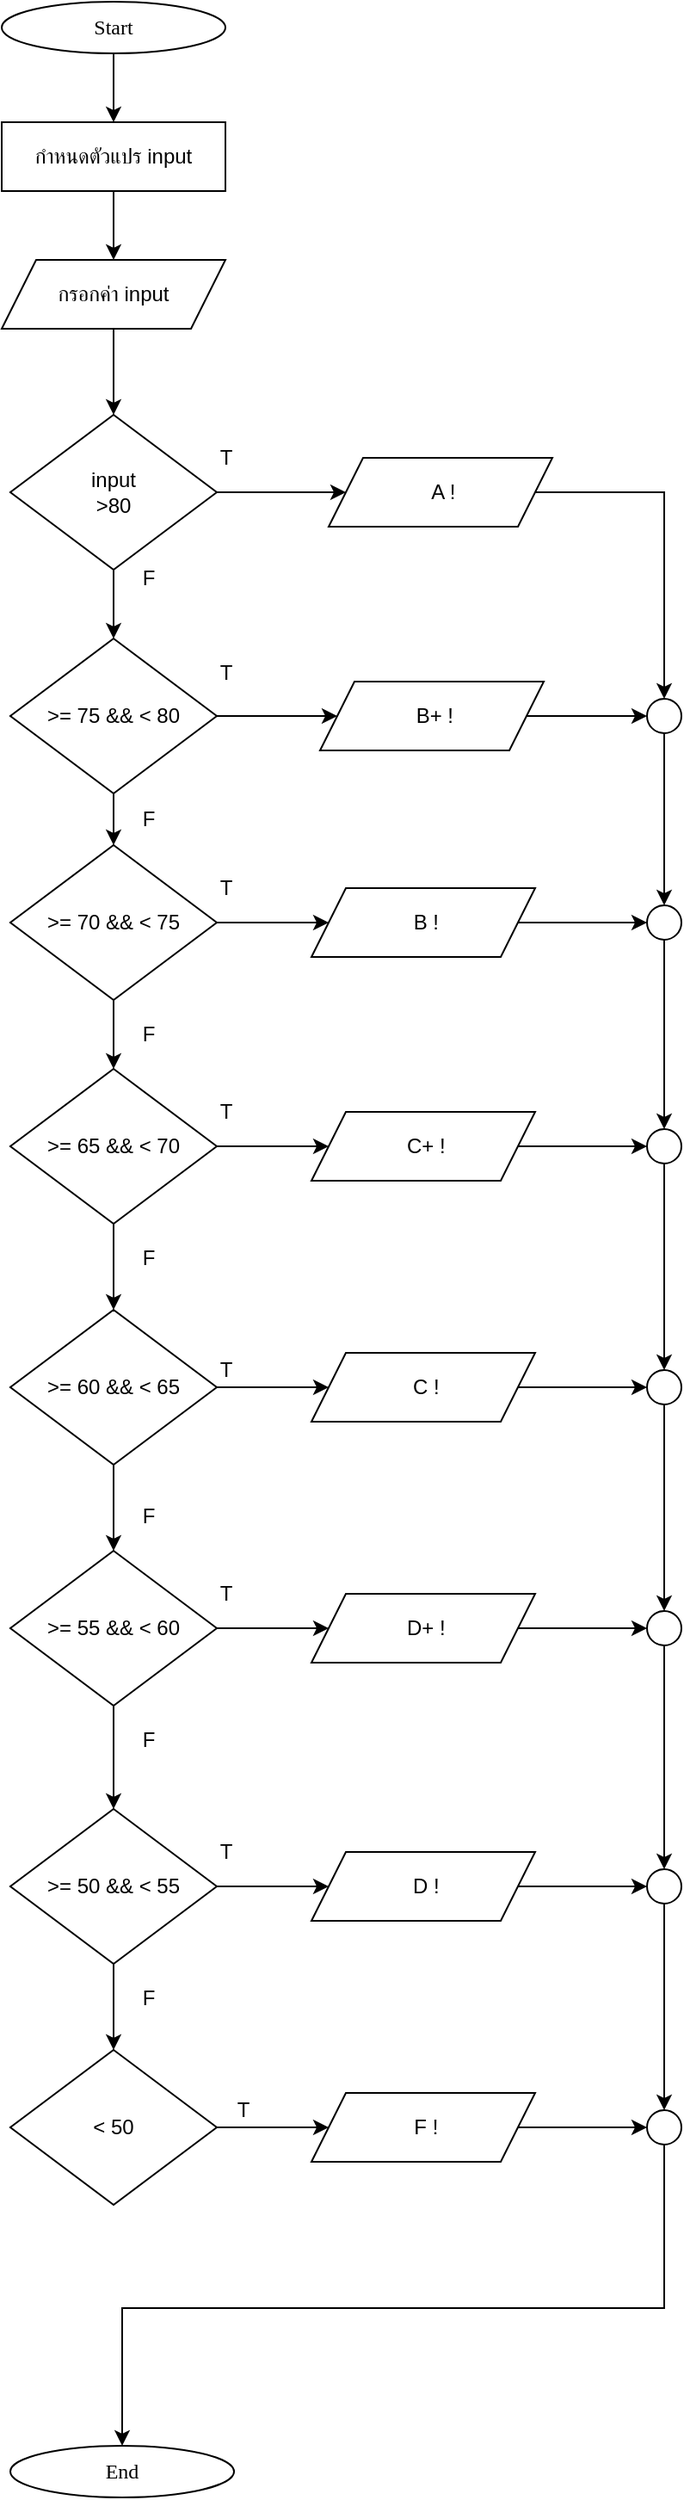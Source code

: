 <mxfile version="24.9.2">
  <diagram name="Page-1" id="AHYE6JHrMXzp6rr6YUCm">
    <mxGraphModel dx="1284" dy="1335" grid="1" gridSize="10" guides="1" tooltips="1" connect="1" arrows="1" fold="1" page="1" pageScale="1" pageWidth="850" pageHeight="1100" math="0" shadow="0">
      <root>
        <mxCell id="0" />
        <mxCell id="1" parent="0" />
        <mxCell id="DNTLOJVToYpotqmwzTOn-7" value="" style="edgeStyle=orthogonalEdgeStyle;rounded=0;orthogonalLoop=1;jettySize=auto;html=1;" edge="1" parent="1" source="DNTLOJVToYpotqmwzTOn-1" target="DNTLOJVToYpotqmwzTOn-4">
          <mxGeometry relative="1" as="geometry" />
        </mxCell>
        <mxCell id="DNTLOJVToYpotqmwzTOn-1" value="&lt;font data-font-src=&quot;https://fonts.googleapis.com/css?family=Sarabun&quot; face=&quot;Sarabun&quot;&gt;Start&lt;/font&gt;" style="ellipse;whiteSpace=wrap;html=1;" vertex="1" parent="1">
          <mxGeometry x="-800.0" y="-1050" width="130" height="30" as="geometry" />
        </mxCell>
        <mxCell id="DNTLOJVToYpotqmwzTOn-6" value="" style="edgeStyle=orthogonalEdgeStyle;rounded=0;orthogonalLoop=1;jettySize=auto;html=1;" edge="1" parent="1" source="DNTLOJVToYpotqmwzTOn-4" target="DNTLOJVToYpotqmwzTOn-5">
          <mxGeometry relative="1" as="geometry" />
        </mxCell>
        <mxCell id="DNTLOJVToYpotqmwzTOn-4" value="กำหนดตัวแปร input" style="rounded=0;whiteSpace=wrap;html=1;" vertex="1" parent="1">
          <mxGeometry x="-800.0" y="-980" width="130" height="40" as="geometry" />
        </mxCell>
        <mxCell id="DNTLOJVToYpotqmwzTOn-9" value="" style="edgeStyle=orthogonalEdgeStyle;rounded=0;orthogonalLoop=1;jettySize=auto;html=1;" edge="1" parent="1" source="DNTLOJVToYpotqmwzTOn-5" target="DNTLOJVToYpotqmwzTOn-8">
          <mxGeometry relative="1" as="geometry" />
        </mxCell>
        <mxCell id="DNTLOJVToYpotqmwzTOn-5" value="กรอกค่า input" style="rounded=0;whiteSpace=wrap;html=1;shape=parallelogram;perimeter=parallelogramPerimeter;fixedSize=1;" vertex="1" parent="1">
          <mxGeometry x="-800.0" y="-900" width="130" height="40" as="geometry" />
        </mxCell>
        <mxCell id="DNTLOJVToYpotqmwzTOn-16" value="" style="edgeStyle=orthogonalEdgeStyle;rounded=0;orthogonalLoop=1;jettySize=auto;html=1;" edge="1" parent="1" source="DNTLOJVToYpotqmwzTOn-8" target="DNTLOJVToYpotqmwzTOn-10">
          <mxGeometry relative="1" as="geometry" />
        </mxCell>
        <mxCell id="DNTLOJVToYpotqmwzTOn-25" value="" style="edgeStyle=orthogonalEdgeStyle;rounded=0;orthogonalLoop=1;jettySize=auto;html=1;" edge="1" parent="1" source="DNTLOJVToYpotqmwzTOn-8" target="DNTLOJVToYpotqmwzTOn-24">
          <mxGeometry relative="1" as="geometry" />
        </mxCell>
        <mxCell id="DNTLOJVToYpotqmwzTOn-8" value="input&lt;div&gt;&amp;gt;80&lt;/div&gt;" style="rhombus;whiteSpace=wrap;html=1;" vertex="1" parent="1">
          <mxGeometry x="-795" y="-810" width="120" height="90" as="geometry" />
        </mxCell>
        <mxCell id="DNTLOJVToYpotqmwzTOn-17" value="" style="edgeStyle=orthogonalEdgeStyle;rounded=0;orthogonalLoop=1;jettySize=auto;html=1;" edge="1" parent="1" source="DNTLOJVToYpotqmwzTOn-10" target="DNTLOJVToYpotqmwzTOn-11">
          <mxGeometry relative="1" as="geometry" />
        </mxCell>
        <mxCell id="DNTLOJVToYpotqmwzTOn-10" value="&amp;gt;= 75 &amp;amp;&amp;amp;&amp;nbsp;&lt;span style=&quot;background-color: initial;&quot;&gt;&amp;lt; 80&lt;/span&gt;" style="rhombus;whiteSpace=wrap;html=1;" vertex="1" parent="1">
          <mxGeometry x="-795" y="-680" width="120" height="90" as="geometry" />
        </mxCell>
        <mxCell id="DNTLOJVToYpotqmwzTOn-18" value="" style="edgeStyle=orthogonalEdgeStyle;rounded=0;orthogonalLoop=1;jettySize=auto;html=1;" edge="1" parent="1" source="DNTLOJVToYpotqmwzTOn-11" target="DNTLOJVToYpotqmwzTOn-12">
          <mxGeometry relative="1" as="geometry" />
        </mxCell>
        <mxCell id="DNTLOJVToYpotqmwzTOn-11" value="&amp;gt;= 70 &amp;amp;&amp;amp; &amp;lt; 75" style="rhombus;whiteSpace=wrap;html=1;" vertex="1" parent="1">
          <mxGeometry x="-795" y="-560" width="120" height="90" as="geometry" />
        </mxCell>
        <mxCell id="DNTLOJVToYpotqmwzTOn-19" value="" style="edgeStyle=orthogonalEdgeStyle;rounded=0;orthogonalLoop=1;jettySize=auto;html=1;" edge="1" parent="1" source="DNTLOJVToYpotqmwzTOn-12" target="DNTLOJVToYpotqmwzTOn-13">
          <mxGeometry relative="1" as="geometry" />
        </mxCell>
        <mxCell id="DNTLOJVToYpotqmwzTOn-12" value="&amp;gt;= 65 &amp;amp;&amp;amp; &amp;lt; 70" style="rhombus;whiteSpace=wrap;html=1;" vertex="1" parent="1">
          <mxGeometry x="-795" y="-430" width="120" height="90" as="geometry" />
        </mxCell>
        <mxCell id="DNTLOJVToYpotqmwzTOn-20" value="" style="edgeStyle=orthogonalEdgeStyle;rounded=0;orthogonalLoop=1;jettySize=auto;html=1;" edge="1" parent="1" source="DNTLOJVToYpotqmwzTOn-13" target="DNTLOJVToYpotqmwzTOn-14">
          <mxGeometry relative="1" as="geometry" />
        </mxCell>
        <mxCell id="DNTLOJVToYpotqmwzTOn-13" value="&amp;gt;= 60 &amp;amp;&amp;amp; &amp;lt; 65" style="rhombus;whiteSpace=wrap;html=1;" vertex="1" parent="1">
          <mxGeometry x="-795" y="-290" width="120" height="90" as="geometry" />
        </mxCell>
        <mxCell id="DNTLOJVToYpotqmwzTOn-21" value="" style="edgeStyle=orthogonalEdgeStyle;rounded=0;orthogonalLoop=1;jettySize=auto;html=1;" edge="1" parent="1" source="DNTLOJVToYpotqmwzTOn-14" target="DNTLOJVToYpotqmwzTOn-15">
          <mxGeometry relative="1" as="geometry" />
        </mxCell>
        <mxCell id="DNTLOJVToYpotqmwzTOn-14" value="&amp;gt;= 55 &amp;amp;&amp;amp; &amp;lt; 60" style="rhombus;whiteSpace=wrap;html=1;" vertex="1" parent="1">
          <mxGeometry x="-795" y="-150" width="120" height="90" as="geometry" />
        </mxCell>
        <mxCell id="DNTLOJVToYpotqmwzTOn-23" value="" style="edgeStyle=orthogonalEdgeStyle;rounded=0;orthogonalLoop=1;jettySize=auto;html=1;" edge="1" parent="1" source="DNTLOJVToYpotqmwzTOn-15" target="DNTLOJVToYpotqmwzTOn-22">
          <mxGeometry relative="1" as="geometry" />
        </mxCell>
        <mxCell id="DNTLOJVToYpotqmwzTOn-15" value="&amp;gt;= 50 &amp;amp;&amp;amp; &amp;lt; 55" style="rhombus;whiteSpace=wrap;html=1;" vertex="1" parent="1">
          <mxGeometry x="-795" width="120" height="90" as="geometry" />
        </mxCell>
        <mxCell id="DNTLOJVToYpotqmwzTOn-22" value="&amp;lt; 50" style="rhombus;whiteSpace=wrap;html=1;" vertex="1" parent="1">
          <mxGeometry x="-795" y="140" width="120" height="90" as="geometry" />
        </mxCell>
        <mxCell id="DNTLOJVToYpotqmwzTOn-56" style="edgeStyle=orthogonalEdgeStyle;rounded=0;orthogonalLoop=1;jettySize=auto;html=1;entryX=0.5;entryY=0;entryDx=0;entryDy=0;" edge="1" parent="1" source="DNTLOJVToYpotqmwzTOn-24" target="DNTLOJVToYpotqmwzTOn-30">
          <mxGeometry relative="1" as="geometry" />
        </mxCell>
        <mxCell id="DNTLOJVToYpotqmwzTOn-24" value="&amp;nbsp;A !" style="rounded=0;whiteSpace=wrap;html=1;shape=parallelogram;perimeter=parallelogramPerimeter;fixedSize=1;" vertex="1" parent="1">
          <mxGeometry x="-610.0" y="-785" width="130" height="40" as="geometry" />
        </mxCell>
        <mxCell id="DNTLOJVToYpotqmwzTOn-55" value="" style="edgeStyle=orthogonalEdgeStyle;rounded=0;orthogonalLoop=1;jettySize=auto;html=1;" edge="1" parent="1" source="DNTLOJVToYpotqmwzTOn-28" target="DNTLOJVToYpotqmwzTOn-30">
          <mxGeometry relative="1" as="geometry" />
        </mxCell>
        <mxCell id="DNTLOJVToYpotqmwzTOn-28" value="&amp;nbsp;B+ !" style="rounded=0;whiteSpace=wrap;html=1;shape=parallelogram;perimeter=parallelogramPerimeter;fixedSize=1;" vertex="1" parent="1">
          <mxGeometry x="-615.0" y="-655" width="130" height="40" as="geometry" />
        </mxCell>
        <mxCell id="DNTLOJVToYpotqmwzTOn-29" value="" style="edgeStyle=orthogonalEdgeStyle;rounded=0;orthogonalLoop=1;jettySize=auto;html=1;exitX=1;exitY=0.5;exitDx=0;exitDy=0;" edge="1" target="DNTLOJVToYpotqmwzTOn-28" parent="1" source="DNTLOJVToYpotqmwzTOn-10">
          <mxGeometry relative="1" as="geometry">
            <mxPoint x="-680" y="-635" as="sourcePoint" />
          </mxGeometry>
        </mxCell>
        <mxCell id="DNTLOJVToYpotqmwzTOn-57" value="" style="edgeStyle=orthogonalEdgeStyle;rounded=0;orthogonalLoop=1;jettySize=auto;html=1;" edge="1" parent="1" source="DNTLOJVToYpotqmwzTOn-30" target="DNTLOJVToYpotqmwzTOn-31">
          <mxGeometry relative="1" as="geometry" />
        </mxCell>
        <mxCell id="DNTLOJVToYpotqmwzTOn-30" value="" style="ellipse;whiteSpace=wrap;html=1;aspect=fixed;" vertex="1" parent="1">
          <mxGeometry x="-425" y="-645" width="20" height="20" as="geometry" />
        </mxCell>
        <mxCell id="DNTLOJVToYpotqmwzTOn-58" value="" style="edgeStyle=orthogonalEdgeStyle;rounded=0;orthogonalLoop=1;jettySize=auto;html=1;" edge="1" parent="1" source="DNTLOJVToYpotqmwzTOn-31" target="DNTLOJVToYpotqmwzTOn-34">
          <mxGeometry relative="1" as="geometry" />
        </mxCell>
        <mxCell id="DNTLOJVToYpotqmwzTOn-31" value="" style="ellipse;whiteSpace=wrap;html=1;aspect=fixed;" vertex="1" parent="1">
          <mxGeometry x="-425" y="-525" width="20" height="20" as="geometry" />
        </mxCell>
        <mxCell id="DNTLOJVToYpotqmwzTOn-32" value="" style="edgeStyle=orthogonalEdgeStyle;rounded=0;orthogonalLoop=1;jettySize=auto;html=1;exitX=1;exitY=0.5;exitDx=0;exitDy=0;" edge="1" target="DNTLOJVToYpotqmwzTOn-33" parent="1" source="DNTLOJVToYpotqmwzTOn-11">
          <mxGeometry relative="1" as="geometry">
            <mxPoint x="-670" y="-515" as="sourcePoint" />
          </mxGeometry>
        </mxCell>
        <mxCell id="DNTLOJVToYpotqmwzTOn-54" value="" style="edgeStyle=orthogonalEdgeStyle;rounded=0;orthogonalLoop=1;jettySize=auto;html=1;" edge="1" parent="1" source="DNTLOJVToYpotqmwzTOn-33" target="DNTLOJVToYpotqmwzTOn-31">
          <mxGeometry relative="1" as="geometry" />
        </mxCell>
        <mxCell id="DNTLOJVToYpotqmwzTOn-33" value="&amp;nbsp;B !" style="rounded=0;whiteSpace=wrap;html=1;shape=parallelogram;perimeter=parallelogramPerimeter;fixedSize=1;" vertex="1" parent="1">
          <mxGeometry x="-620.0" y="-535" width="130" height="40" as="geometry" />
        </mxCell>
        <mxCell id="DNTLOJVToYpotqmwzTOn-59" style="edgeStyle=orthogonalEdgeStyle;rounded=0;orthogonalLoop=1;jettySize=auto;html=1;entryX=0.5;entryY=0;entryDx=0;entryDy=0;" edge="1" parent="1" source="DNTLOJVToYpotqmwzTOn-34" target="DNTLOJVToYpotqmwzTOn-37">
          <mxGeometry relative="1" as="geometry" />
        </mxCell>
        <mxCell id="DNTLOJVToYpotqmwzTOn-34" value="" style="ellipse;whiteSpace=wrap;html=1;aspect=fixed;" vertex="1" parent="1">
          <mxGeometry x="-425" y="-395" width="20" height="20" as="geometry" />
        </mxCell>
        <mxCell id="DNTLOJVToYpotqmwzTOn-35" value="" style="edgeStyle=orthogonalEdgeStyle;rounded=0;orthogonalLoop=1;jettySize=auto;html=1;exitX=1;exitY=0.5;exitDx=0;exitDy=0;" edge="1" target="DNTLOJVToYpotqmwzTOn-36" parent="1" source="DNTLOJVToYpotqmwzTOn-12">
          <mxGeometry relative="1" as="geometry">
            <mxPoint x="-670" y="-385" as="sourcePoint" />
          </mxGeometry>
        </mxCell>
        <mxCell id="DNTLOJVToYpotqmwzTOn-53" value="" style="edgeStyle=orthogonalEdgeStyle;rounded=0;orthogonalLoop=1;jettySize=auto;html=1;" edge="1" parent="1" source="DNTLOJVToYpotqmwzTOn-36" target="DNTLOJVToYpotqmwzTOn-34">
          <mxGeometry relative="1" as="geometry" />
        </mxCell>
        <mxCell id="DNTLOJVToYpotqmwzTOn-36" value="&amp;nbsp;C+ !" style="rounded=0;whiteSpace=wrap;html=1;shape=parallelogram;perimeter=parallelogramPerimeter;fixedSize=1;" vertex="1" parent="1">
          <mxGeometry x="-620.0" y="-405" width="130" height="40" as="geometry" />
        </mxCell>
        <mxCell id="DNTLOJVToYpotqmwzTOn-60" style="edgeStyle=orthogonalEdgeStyle;rounded=0;orthogonalLoop=1;jettySize=auto;html=1;entryX=0.5;entryY=0;entryDx=0;entryDy=0;" edge="1" parent="1" source="DNTLOJVToYpotqmwzTOn-37" target="DNTLOJVToYpotqmwzTOn-40">
          <mxGeometry relative="1" as="geometry" />
        </mxCell>
        <mxCell id="DNTLOJVToYpotqmwzTOn-37" value="" style="ellipse;whiteSpace=wrap;html=1;aspect=fixed;" vertex="1" parent="1">
          <mxGeometry x="-425" y="-255" width="20" height="20" as="geometry" />
        </mxCell>
        <mxCell id="DNTLOJVToYpotqmwzTOn-38" value="" style="edgeStyle=orthogonalEdgeStyle;rounded=0;orthogonalLoop=1;jettySize=auto;html=1;exitX=1;exitY=0.5;exitDx=0;exitDy=0;" edge="1" target="DNTLOJVToYpotqmwzTOn-39" parent="1" source="DNTLOJVToYpotqmwzTOn-13">
          <mxGeometry relative="1" as="geometry">
            <mxPoint x="-660" y="-245" as="sourcePoint" />
          </mxGeometry>
        </mxCell>
        <mxCell id="DNTLOJVToYpotqmwzTOn-52" value="" style="edgeStyle=orthogonalEdgeStyle;rounded=0;orthogonalLoop=1;jettySize=auto;html=1;" edge="1" parent="1" source="DNTLOJVToYpotqmwzTOn-39" target="DNTLOJVToYpotqmwzTOn-37">
          <mxGeometry relative="1" as="geometry" />
        </mxCell>
        <mxCell id="DNTLOJVToYpotqmwzTOn-39" value="&amp;nbsp;C !" style="rounded=0;whiteSpace=wrap;html=1;shape=parallelogram;perimeter=parallelogramPerimeter;fixedSize=1;" vertex="1" parent="1">
          <mxGeometry x="-620.0" y="-265" width="130" height="40" as="geometry" />
        </mxCell>
        <mxCell id="DNTLOJVToYpotqmwzTOn-61" style="edgeStyle=orthogonalEdgeStyle;rounded=0;orthogonalLoop=1;jettySize=auto;html=1;entryX=0.5;entryY=0;entryDx=0;entryDy=0;" edge="1" parent="1" source="DNTLOJVToYpotqmwzTOn-40" target="DNTLOJVToYpotqmwzTOn-43">
          <mxGeometry relative="1" as="geometry" />
        </mxCell>
        <mxCell id="DNTLOJVToYpotqmwzTOn-40" value="" style="ellipse;whiteSpace=wrap;html=1;aspect=fixed;" vertex="1" parent="1">
          <mxGeometry x="-425" y="-115" width="20" height="20" as="geometry" />
        </mxCell>
        <mxCell id="DNTLOJVToYpotqmwzTOn-41" value="" style="edgeStyle=orthogonalEdgeStyle;rounded=0;orthogonalLoop=1;jettySize=auto;html=1;exitX=1;exitY=0.5;exitDx=0;exitDy=0;" edge="1" target="DNTLOJVToYpotqmwzTOn-42" parent="1" source="DNTLOJVToYpotqmwzTOn-14">
          <mxGeometry relative="1" as="geometry">
            <mxPoint x="-660" y="-100" as="sourcePoint" />
          </mxGeometry>
        </mxCell>
        <mxCell id="DNTLOJVToYpotqmwzTOn-51" value="" style="edgeStyle=orthogonalEdgeStyle;rounded=0;orthogonalLoop=1;jettySize=auto;html=1;" edge="1" parent="1" source="DNTLOJVToYpotqmwzTOn-42" target="DNTLOJVToYpotqmwzTOn-40">
          <mxGeometry relative="1" as="geometry" />
        </mxCell>
        <mxCell id="DNTLOJVToYpotqmwzTOn-42" value="&amp;nbsp;D+ !" style="rounded=0;whiteSpace=wrap;html=1;shape=parallelogram;perimeter=parallelogramPerimeter;fixedSize=1;" vertex="1" parent="1">
          <mxGeometry x="-620.0" y="-125" width="130" height="40" as="geometry" />
        </mxCell>
        <mxCell id="DNTLOJVToYpotqmwzTOn-62" style="edgeStyle=orthogonalEdgeStyle;rounded=0;orthogonalLoop=1;jettySize=auto;html=1;entryX=0.5;entryY=0;entryDx=0;entryDy=0;" edge="1" parent="1" source="DNTLOJVToYpotqmwzTOn-43" target="DNTLOJVToYpotqmwzTOn-46">
          <mxGeometry relative="1" as="geometry" />
        </mxCell>
        <mxCell id="DNTLOJVToYpotqmwzTOn-43" value="" style="ellipse;whiteSpace=wrap;html=1;aspect=fixed;" vertex="1" parent="1">
          <mxGeometry x="-425" y="35" width="20" height="20" as="geometry" />
        </mxCell>
        <mxCell id="DNTLOJVToYpotqmwzTOn-44" value="" style="edgeStyle=orthogonalEdgeStyle;rounded=0;orthogonalLoop=1;jettySize=auto;html=1;exitX=1;exitY=0.5;exitDx=0;exitDy=0;" edge="1" target="DNTLOJVToYpotqmwzTOn-45" parent="1" source="DNTLOJVToYpotqmwzTOn-15">
          <mxGeometry relative="1" as="geometry">
            <mxPoint x="-660" y="45" as="sourcePoint" />
          </mxGeometry>
        </mxCell>
        <mxCell id="DNTLOJVToYpotqmwzTOn-50" value="" style="edgeStyle=orthogonalEdgeStyle;rounded=0;orthogonalLoop=1;jettySize=auto;html=1;" edge="1" parent="1" source="DNTLOJVToYpotqmwzTOn-45" target="DNTLOJVToYpotqmwzTOn-43">
          <mxGeometry relative="1" as="geometry" />
        </mxCell>
        <mxCell id="DNTLOJVToYpotqmwzTOn-45" value="&amp;nbsp;D !" style="rounded=0;whiteSpace=wrap;html=1;shape=parallelogram;perimeter=parallelogramPerimeter;fixedSize=1;" vertex="1" parent="1">
          <mxGeometry x="-620.0" y="25" width="130" height="40" as="geometry" />
        </mxCell>
        <mxCell id="DNTLOJVToYpotqmwzTOn-79" style="edgeStyle=orthogonalEdgeStyle;rounded=0;orthogonalLoop=1;jettySize=auto;html=1;entryX=0.5;entryY=0;entryDx=0;entryDy=0;" edge="1" parent="1" source="DNTLOJVToYpotqmwzTOn-46" target="DNTLOJVToYpotqmwzTOn-78">
          <mxGeometry relative="1" as="geometry">
            <Array as="points">
              <mxPoint x="-415" y="290" />
              <mxPoint x="-730" y="290" />
            </Array>
          </mxGeometry>
        </mxCell>
        <mxCell id="DNTLOJVToYpotqmwzTOn-46" value="" style="ellipse;whiteSpace=wrap;html=1;aspect=fixed;" vertex="1" parent="1">
          <mxGeometry x="-425" y="175" width="20" height="20" as="geometry" />
        </mxCell>
        <mxCell id="DNTLOJVToYpotqmwzTOn-47" value="" style="edgeStyle=orthogonalEdgeStyle;rounded=0;orthogonalLoop=1;jettySize=auto;html=1;exitX=1;exitY=0.5;exitDx=0;exitDy=0;" edge="1" target="DNTLOJVToYpotqmwzTOn-48" parent="1" source="DNTLOJVToYpotqmwzTOn-22">
          <mxGeometry relative="1" as="geometry">
            <mxPoint x="-670" y="185" as="sourcePoint" />
          </mxGeometry>
        </mxCell>
        <mxCell id="DNTLOJVToYpotqmwzTOn-49" value="" style="edgeStyle=orthogonalEdgeStyle;rounded=0;orthogonalLoop=1;jettySize=auto;html=1;" edge="1" parent="1" source="DNTLOJVToYpotqmwzTOn-48" target="DNTLOJVToYpotqmwzTOn-46">
          <mxGeometry relative="1" as="geometry" />
        </mxCell>
        <mxCell id="DNTLOJVToYpotqmwzTOn-48" value="&amp;nbsp;F !" style="rounded=0;whiteSpace=wrap;html=1;shape=parallelogram;perimeter=parallelogramPerimeter;fixedSize=1;" vertex="1" parent="1">
          <mxGeometry x="-620.0" y="165" width="130" height="40" as="geometry" />
        </mxCell>
        <mxCell id="DNTLOJVToYpotqmwzTOn-63" value="T" style="text;html=1;align=center;verticalAlign=middle;resizable=0;points=[];autosize=1;strokeColor=none;fillColor=none;" vertex="1" parent="1">
          <mxGeometry x="-685" y="-800" width="30" height="30" as="geometry" />
        </mxCell>
        <mxCell id="DNTLOJVToYpotqmwzTOn-64" value="F" style="text;html=1;align=center;verticalAlign=middle;resizable=0;points=[];autosize=1;strokeColor=none;fillColor=none;" vertex="1" parent="1">
          <mxGeometry x="-730" y="-730" width="30" height="30" as="geometry" />
        </mxCell>
        <mxCell id="DNTLOJVToYpotqmwzTOn-65" value="T" style="text;html=1;align=center;verticalAlign=middle;resizable=0;points=[];autosize=1;strokeColor=none;fillColor=none;" vertex="1" parent="1">
          <mxGeometry x="-685" y="-675" width="30" height="30" as="geometry" />
        </mxCell>
        <mxCell id="DNTLOJVToYpotqmwzTOn-66" value="F" style="text;html=1;align=center;verticalAlign=middle;resizable=0;points=[];autosize=1;strokeColor=none;fillColor=none;" vertex="1" parent="1">
          <mxGeometry x="-730" y="-590" width="30" height="30" as="geometry" />
        </mxCell>
        <mxCell id="DNTLOJVToYpotqmwzTOn-67" value="T" style="text;html=1;align=center;verticalAlign=middle;resizable=0;points=[];autosize=1;strokeColor=none;fillColor=none;" vertex="1" parent="1">
          <mxGeometry x="-685" y="-550" width="30" height="30" as="geometry" />
        </mxCell>
        <mxCell id="DNTLOJVToYpotqmwzTOn-68" value="F" style="text;html=1;align=center;verticalAlign=middle;resizable=0;points=[];autosize=1;strokeColor=none;fillColor=none;" vertex="1" parent="1">
          <mxGeometry x="-730" y="-465" width="30" height="30" as="geometry" />
        </mxCell>
        <mxCell id="DNTLOJVToYpotqmwzTOn-69" value="T" style="text;html=1;align=center;verticalAlign=middle;resizable=0;points=[];autosize=1;strokeColor=none;fillColor=none;" vertex="1" parent="1">
          <mxGeometry x="-685" y="-420" width="30" height="30" as="geometry" />
        </mxCell>
        <mxCell id="DNTLOJVToYpotqmwzTOn-70" value="F" style="text;html=1;align=center;verticalAlign=middle;resizable=0;points=[];autosize=1;strokeColor=none;fillColor=none;" vertex="1" parent="1">
          <mxGeometry x="-730" y="-335" width="30" height="30" as="geometry" />
        </mxCell>
        <mxCell id="DNTLOJVToYpotqmwzTOn-71" value="T" style="text;html=1;align=center;verticalAlign=middle;resizable=0;points=[];autosize=1;strokeColor=none;fillColor=none;" vertex="1" parent="1">
          <mxGeometry x="-685" y="-270" width="30" height="30" as="geometry" />
        </mxCell>
        <mxCell id="DNTLOJVToYpotqmwzTOn-72" value="F" style="text;html=1;align=center;verticalAlign=middle;resizable=0;points=[];autosize=1;strokeColor=none;fillColor=none;" vertex="1" parent="1">
          <mxGeometry x="-730" y="-185" width="30" height="30" as="geometry" />
        </mxCell>
        <mxCell id="DNTLOJVToYpotqmwzTOn-73" value="T" style="text;html=1;align=center;verticalAlign=middle;resizable=0;points=[];autosize=1;strokeColor=none;fillColor=none;" vertex="1" parent="1">
          <mxGeometry x="-685" y="-140" width="30" height="30" as="geometry" />
        </mxCell>
        <mxCell id="DNTLOJVToYpotqmwzTOn-74" value="F" style="text;html=1;align=center;verticalAlign=middle;resizable=0;points=[];autosize=1;strokeColor=none;fillColor=none;" vertex="1" parent="1">
          <mxGeometry x="-730" y="-55" width="30" height="30" as="geometry" />
        </mxCell>
        <mxCell id="DNTLOJVToYpotqmwzTOn-75" value="T" style="text;html=1;align=center;verticalAlign=middle;resizable=0;points=[];autosize=1;strokeColor=none;fillColor=none;" vertex="1" parent="1">
          <mxGeometry x="-685" y="10" width="30" height="30" as="geometry" />
        </mxCell>
        <mxCell id="DNTLOJVToYpotqmwzTOn-76" value="F" style="text;html=1;align=center;verticalAlign=middle;resizable=0;points=[];autosize=1;strokeColor=none;fillColor=none;" vertex="1" parent="1">
          <mxGeometry x="-730" y="95" width="30" height="30" as="geometry" />
        </mxCell>
        <mxCell id="DNTLOJVToYpotqmwzTOn-77" value="T" style="text;html=1;align=center;verticalAlign=middle;resizable=0;points=[];autosize=1;strokeColor=none;fillColor=none;" vertex="1" parent="1">
          <mxGeometry x="-675" y="160" width="30" height="30" as="geometry" />
        </mxCell>
        <mxCell id="DNTLOJVToYpotqmwzTOn-78" value="&lt;font data-font-src=&quot;https://fonts.googleapis.com/css?family=Sarabun&quot; face=&quot;Sarabun&quot;&gt;End&lt;/font&gt;" style="ellipse;whiteSpace=wrap;html=1;" vertex="1" parent="1">
          <mxGeometry x="-795.0" y="370" width="130" height="30" as="geometry" />
        </mxCell>
      </root>
    </mxGraphModel>
  </diagram>
</mxfile>
